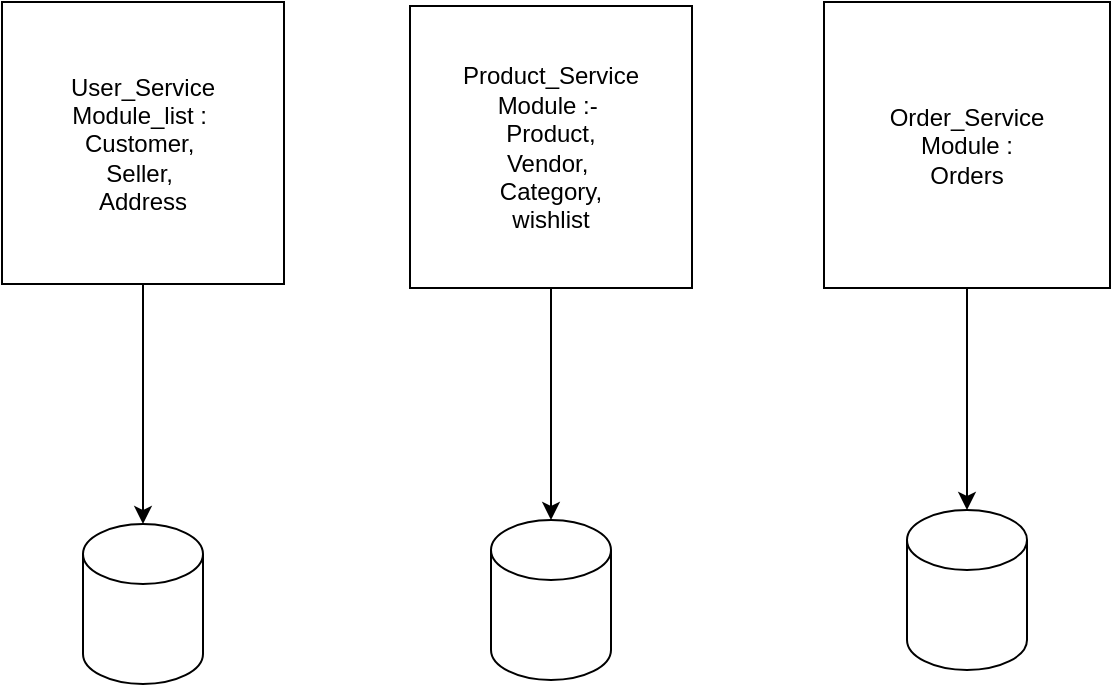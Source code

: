 <mxfile version="26.0.7">
  <diagram name="Page-1" id="NlV2WmkHrMZjzF95XeIr">
    <mxGraphModel dx="1120" dy="460" grid="0" gridSize="10" guides="1" tooltips="1" connect="1" arrows="1" fold="1" page="1" pageScale="1" pageWidth="850" pageHeight="1100" math="0" shadow="0">
      <root>
        <mxCell id="0" />
        <mxCell id="1" parent="0" />
        <mxCell id="PdO4jZp0xsO0EJYQ6yz1-5" style="edgeStyle=orthogonalEdgeStyle;rounded=0;orthogonalLoop=1;jettySize=auto;html=1;" edge="1" parent="1" source="PdO4jZp0xsO0EJYQ6yz1-1" target="PdO4jZp0xsO0EJYQ6yz1-4">
          <mxGeometry relative="1" as="geometry">
            <mxPoint x="217.5" y="311" as="targetPoint" />
          </mxGeometry>
        </mxCell>
        <mxCell id="PdO4jZp0xsO0EJYQ6yz1-1" value="User_Service&lt;div&gt;Module_list :&amp;nbsp;&lt;/div&gt;&lt;div&gt;Customer,&amp;nbsp;&lt;/div&gt;&lt;div&gt;Seller,&lt;span style=&quot;background-color: transparent; color: light-dark(rgb(0, 0, 0), rgb(255, 255, 255));&quot;&gt;&amp;nbsp;&lt;/span&gt;&lt;/div&gt;&lt;div&gt;&lt;span style=&quot;background-color: transparent; color: light-dark(rgb(0, 0, 0), rgb(255, 255, 255));&quot;&gt;Address&lt;/span&gt;&lt;/div&gt;" style="whiteSpace=wrap;html=1;aspect=fixed;" vertex="1" parent="1">
          <mxGeometry x="147" y="101" width="141" height="141" as="geometry" />
        </mxCell>
        <mxCell id="PdO4jZp0xsO0EJYQ6yz1-2" value="Product_Service&lt;br&gt;Module :-&amp;nbsp;&lt;div&gt;Product,&lt;br&gt;Vendor,&amp;nbsp;&lt;br&gt;Category,&lt;/div&gt;&lt;div&gt;wishlist&lt;/div&gt;" style="whiteSpace=wrap;html=1;aspect=fixed;" vertex="1" parent="1">
          <mxGeometry x="351" y="103" width="141" height="141" as="geometry" />
        </mxCell>
        <mxCell id="PdO4jZp0xsO0EJYQ6yz1-3" value="Order_Service&lt;div&gt;Module :&lt;/div&gt;&lt;div&gt;Orders&lt;/div&gt;" style="whiteSpace=wrap;html=1;aspect=fixed;" vertex="1" parent="1">
          <mxGeometry x="558" y="101" width="143" height="143" as="geometry" />
        </mxCell>
        <mxCell id="PdO4jZp0xsO0EJYQ6yz1-4" value="" style="shape=cylinder3;whiteSpace=wrap;html=1;boundedLbl=1;backgroundOutline=1;size=15;" vertex="1" parent="1">
          <mxGeometry x="187.5" y="362" width="60" height="80" as="geometry" />
        </mxCell>
        <mxCell id="PdO4jZp0xsO0EJYQ6yz1-6" value="" style="shape=cylinder3;whiteSpace=wrap;html=1;boundedLbl=1;backgroundOutline=1;size=15;" vertex="1" parent="1">
          <mxGeometry x="391.5" y="360" width="60" height="80" as="geometry" />
        </mxCell>
        <mxCell id="PdO4jZp0xsO0EJYQ6yz1-7" value="" style="shape=cylinder3;whiteSpace=wrap;html=1;boundedLbl=1;backgroundOutline=1;size=15;" vertex="1" parent="1">
          <mxGeometry x="599.5" y="355" width="60" height="80" as="geometry" />
        </mxCell>
        <mxCell id="PdO4jZp0xsO0EJYQ6yz1-8" style="edgeStyle=orthogonalEdgeStyle;rounded=0;orthogonalLoop=1;jettySize=auto;html=1;entryX=0.5;entryY=0;entryDx=0;entryDy=0;entryPerimeter=0;" edge="1" parent="1" source="PdO4jZp0xsO0EJYQ6yz1-2" target="PdO4jZp0xsO0EJYQ6yz1-6">
          <mxGeometry relative="1" as="geometry" />
        </mxCell>
        <mxCell id="PdO4jZp0xsO0EJYQ6yz1-9" style="edgeStyle=orthogonalEdgeStyle;rounded=0;orthogonalLoop=1;jettySize=auto;html=1;entryX=0.5;entryY=0;entryDx=0;entryDy=0;entryPerimeter=0;" edge="1" parent="1" source="PdO4jZp0xsO0EJYQ6yz1-3" target="PdO4jZp0xsO0EJYQ6yz1-7">
          <mxGeometry relative="1" as="geometry" />
        </mxCell>
      </root>
    </mxGraphModel>
  </diagram>
</mxfile>
